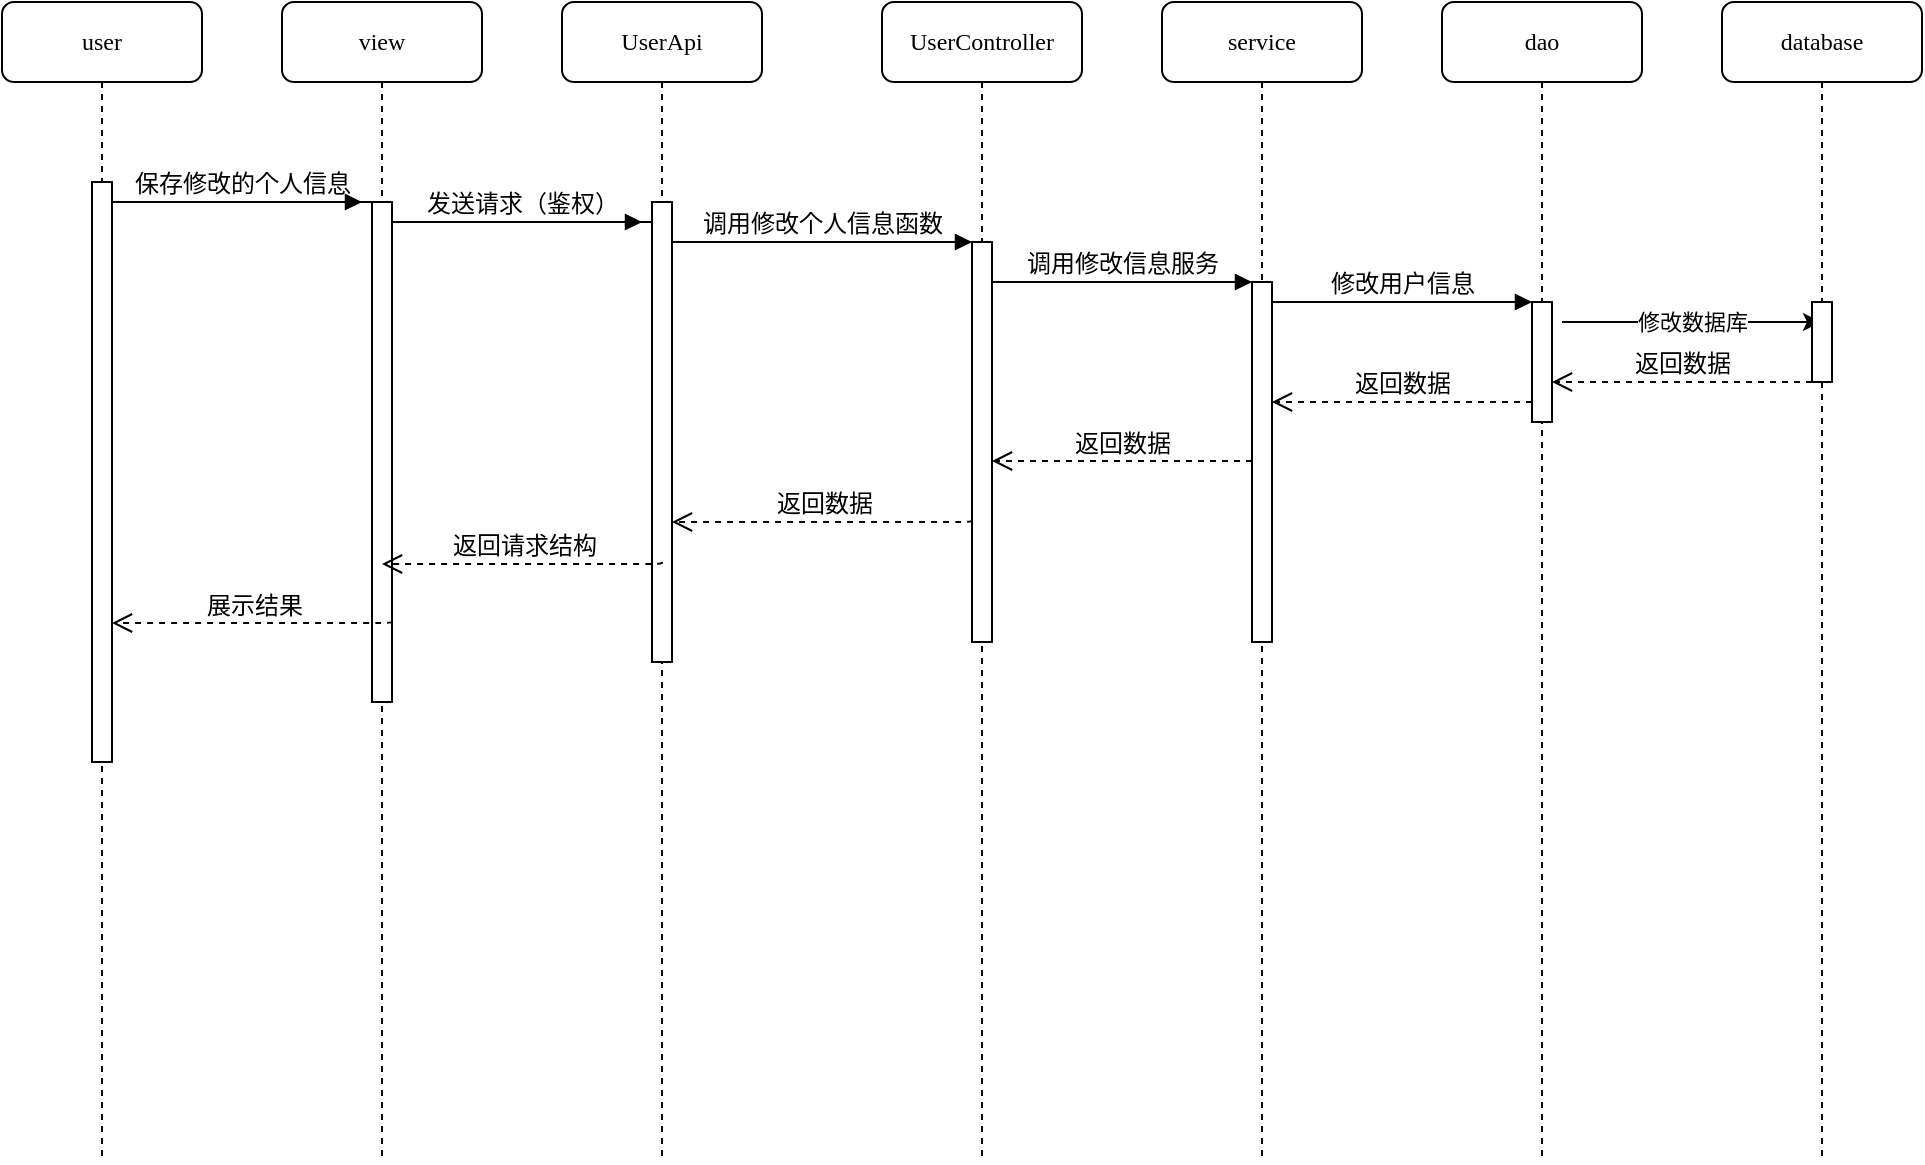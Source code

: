 <mxfile version="21.2.1" type="github">
  <diagram name="Page-1" id="13e1069c-82ec-6db2-03f1-153e76fe0fe0">
    <mxGraphModel dx="1508" dy="1131" grid="0" gridSize="10" guides="1" tooltips="1" connect="1" arrows="1" fold="1" page="0" pageScale="1" pageWidth="1100" pageHeight="850" background="none" math="0" shadow="0">
      <root>
        <mxCell id="0" />
        <mxCell id="1" parent="0" />
        <mxCell id="7baba1c4bc27f4b0-2" value="UserApi" style="shape=umlLifeline;perimeter=lifelinePerimeter;whiteSpace=wrap;html=1;container=1;collapsible=0;recursiveResize=0;outlineConnect=0;rounded=1;shadow=0;comic=0;labelBackgroundColor=none;strokeWidth=1;fontFamily=Verdana;fontSize=12;align=center;" parent="1" vertex="1">
          <mxGeometry x="240" y="80" width="100" height="580" as="geometry" />
        </mxCell>
        <mxCell id="7baba1c4bc27f4b0-10" value="" style="html=1;points=[];perimeter=orthogonalPerimeter;rounded=0;shadow=0;comic=0;labelBackgroundColor=none;strokeWidth=1;fontFamily=Verdana;fontSize=12;align=center;" parent="7baba1c4bc27f4b0-2" vertex="1">
          <mxGeometry x="45" y="100" width="10" height="230" as="geometry" />
        </mxCell>
        <mxCell id="-mmKebMZnPX7TyjY1fdx-4" value="返回数据" style="html=1;verticalAlign=bottom;endArrow=open;dashed=1;endSize=8;labelBackgroundColor=none;fontFamily=Verdana;fontSize=12;edgeStyle=elbowEdgeStyle;elbow=vertical;exitX=0;exitY=0.695;exitDx=0;exitDy=0;exitPerimeter=0;" parent="7baba1c4bc27f4b0-2" source="7baba1c4bc27f4b0-13" edge="1">
          <mxGeometry relative="1" as="geometry">
            <mxPoint x="55" y="260" as="targetPoint" />
            <Array as="points">
              <mxPoint x="160" y="260" />
            </Array>
            <mxPoint x="185" y="260" as="sourcePoint" />
          </mxGeometry>
        </mxCell>
        <mxCell id="7baba1c4bc27f4b0-3" value="UserController" style="shape=umlLifeline;perimeter=lifelinePerimeter;whiteSpace=wrap;html=1;container=1;collapsible=0;recursiveResize=0;outlineConnect=0;rounded=1;shadow=0;comic=0;labelBackgroundColor=none;strokeWidth=1;fontFamily=Verdana;fontSize=12;align=center;" parent="1" vertex="1">
          <mxGeometry x="400" y="80" width="100" height="580" as="geometry" />
        </mxCell>
        <mxCell id="7baba1c4bc27f4b0-13" value="" style="html=1;points=[];perimeter=orthogonalPerimeter;rounded=0;shadow=0;comic=0;labelBackgroundColor=none;strokeWidth=1;fontFamily=Verdana;fontSize=12;align=center;" parent="7baba1c4bc27f4b0-3" vertex="1">
          <mxGeometry x="45" y="120" width="10" height="200" as="geometry" />
        </mxCell>
        <mxCell id="-mmKebMZnPX7TyjY1fdx-5" value="返回数据" style="html=1;verticalAlign=bottom;endArrow=open;dashed=1;endSize=8;labelBackgroundColor=none;fontFamily=Verdana;fontSize=12;edgeStyle=elbowEdgeStyle;elbow=vertical;" parent="7baba1c4bc27f4b0-3" edge="1">
          <mxGeometry relative="1" as="geometry">
            <mxPoint x="55" y="229.5" as="targetPoint" />
            <Array as="points">
              <mxPoint x="160" y="229.5" />
            </Array>
            <mxPoint x="185" y="229.5" as="sourcePoint" />
          </mxGeometry>
        </mxCell>
        <mxCell id="7baba1c4bc27f4b0-4" value="service" style="shape=umlLifeline;perimeter=lifelinePerimeter;whiteSpace=wrap;html=1;container=1;collapsible=0;recursiveResize=0;outlineConnect=0;rounded=1;shadow=0;comic=0;labelBackgroundColor=none;strokeWidth=1;fontFamily=Verdana;fontSize=12;align=center;" parent="1" vertex="1">
          <mxGeometry x="540" y="80" width="100" height="580" as="geometry" />
        </mxCell>
        <mxCell id="-mmKebMZnPX7TyjY1fdx-6" value="返回数据" style="html=1;verticalAlign=bottom;endArrow=open;dashed=1;endSize=8;labelBackgroundColor=none;fontFamily=Verdana;fontSize=12;edgeStyle=elbowEdgeStyle;elbow=vertical;" parent="7baba1c4bc27f4b0-4" edge="1">
          <mxGeometry relative="1" as="geometry">
            <mxPoint x="55" y="200" as="targetPoint" />
            <Array as="points">
              <mxPoint x="160" y="200" />
            </Array>
            <mxPoint x="185" y="200" as="sourcePoint" />
          </mxGeometry>
        </mxCell>
        <mxCell id="7baba1c4bc27f4b0-5" value="dao" style="shape=umlLifeline;perimeter=lifelinePerimeter;whiteSpace=wrap;html=1;container=1;collapsible=0;recursiveResize=0;outlineConnect=0;rounded=1;shadow=0;comic=0;labelBackgroundColor=none;strokeWidth=1;fontFamily=Verdana;fontSize=12;align=center;" parent="1" vertex="1">
          <mxGeometry x="680" y="80" width="100" height="580" as="geometry" />
        </mxCell>
        <mxCell id="-mmKebMZnPX7TyjY1fdx-2" value="修改数据库" style="endArrow=classic;html=1;rounded=0;" parent="7baba1c4bc27f4b0-5" target="7baba1c4bc27f4b0-6" edge="1">
          <mxGeometry width="50" height="50" relative="1" as="geometry">
            <mxPoint x="60" y="160" as="sourcePoint" />
            <mxPoint x="110" y="110" as="targetPoint" />
          </mxGeometry>
        </mxCell>
        <mxCell id="-mmKebMZnPX7TyjY1fdx-3" value="返回数据" style="html=1;verticalAlign=bottom;endArrow=open;dashed=1;endSize=8;labelBackgroundColor=none;fontFamily=Verdana;fontSize=12;edgeStyle=elbowEdgeStyle;elbow=vertical;" parent="7baba1c4bc27f4b0-5" edge="1">
          <mxGeometry relative="1" as="geometry">
            <mxPoint x="55" y="190" as="targetPoint" />
            <Array as="points">
              <mxPoint x="160" y="190" />
            </Array>
            <mxPoint x="185" y="190" as="sourcePoint" />
          </mxGeometry>
        </mxCell>
        <mxCell id="7baba1c4bc27f4b0-6" value="database" style="shape=umlLifeline;perimeter=lifelinePerimeter;whiteSpace=wrap;html=1;container=1;collapsible=0;recursiveResize=0;outlineConnect=0;rounded=1;shadow=0;comic=0;labelBackgroundColor=none;strokeWidth=1;fontFamily=Verdana;fontSize=12;align=center;" parent="1" vertex="1">
          <mxGeometry x="820" y="80" width="100" height="580" as="geometry" />
        </mxCell>
        <mxCell id="-mmKebMZnPX7TyjY1fdx-1" value="" style="html=1;points=[];perimeter=orthogonalPerimeter;outlineConnect=0;targetShapes=umlLifeline;portConstraint=eastwest;newEdgeStyle={&quot;edgeStyle&quot;:&quot;elbowEdgeStyle&quot;,&quot;elbow&quot;:&quot;vertical&quot;,&quot;curved&quot;:0,&quot;rounded&quot;:0};" parent="7baba1c4bc27f4b0-6" vertex="1">
          <mxGeometry x="45" y="150" width="10" height="40" as="geometry" />
        </mxCell>
        <mxCell id="7baba1c4bc27f4b0-8" value="view" style="shape=umlLifeline;perimeter=lifelinePerimeter;whiteSpace=wrap;html=1;container=1;collapsible=0;recursiveResize=0;outlineConnect=0;rounded=1;shadow=0;comic=0;labelBackgroundColor=none;strokeWidth=1;fontFamily=Verdana;fontSize=12;align=center;" parent="1" vertex="1">
          <mxGeometry x="100" y="80" width="100" height="580" as="geometry" />
        </mxCell>
        <mxCell id="7baba1c4bc27f4b0-9" value="" style="html=1;points=[];perimeter=orthogonalPerimeter;rounded=0;shadow=0;comic=0;labelBackgroundColor=none;strokeWidth=1;fontFamily=Verdana;fontSize=12;align=center;" parent="7baba1c4bc27f4b0-8" vertex="1">
          <mxGeometry x="45" y="100" width="10" height="250" as="geometry" />
        </mxCell>
        <mxCell id="-mmKebMZnPX7TyjY1fdx-9" value="发送请求（鉴权）" style="html=1;verticalAlign=bottom;endArrow=block;labelBackgroundColor=none;fontFamily=Verdana;fontSize=12;edgeStyle=elbowEdgeStyle;elbow=vertical;" parent="7baba1c4bc27f4b0-8" edge="1">
          <mxGeometry x="0.547" relative="1" as="geometry">
            <mxPoint x="185" y="110" as="sourcePoint" />
            <mxPoint x="180" y="110" as="targetPoint" />
            <Array as="points">
              <mxPoint x="50" y="110" />
            </Array>
            <mxPoint as="offset" />
          </mxGeometry>
        </mxCell>
        <mxCell id="-mmKebMZnPX7TyjY1fdx-10" value="返回请求结构" style="html=1;verticalAlign=bottom;endArrow=open;dashed=1;endSize=8;labelBackgroundColor=none;fontFamily=Verdana;fontSize=12;edgeStyle=elbowEdgeStyle;elbow=vertical;exitX=0;exitY=0.695;exitDx=0;exitDy=0;exitPerimeter=0;" parent="7baba1c4bc27f4b0-8" edge="1">
          <mxGeometry relative="1" as="geometry">
            <mxPoint x="50" y="281" as="targetPoint" />
            <Array as="points">
              <mxPoint x="145" y="281" />
            </Array>
            <mxPoint x="190" y="280" as="sourcePoint" />
          </mxGeometry>
        </mxCell>
        <mxCell id="7baba1c4bc27f4b0-16" value="" style="html=1;points=[];perimeter=orthogonalPerimeter;rounded=0;shadow=0;comic=0;labelBackgroundColor=none;strokeWidth=1;fontFamily=Verdana;fontSize=12;align=center;" parent="1" vertex="1">
          <mxGeometry x="585" y="220" width="10" height="180" as="geometry" />
        </mxCell>
        <mxCell id="7baba1c4bc27f4b0-17" value="调用修改信息服务" style="html=1;verticalAlign=bottom;endArrow=block;labelBackgroundColor=none;fontFamily=Verdana;fontSize=12;edgeStyle=elbowEdgeStyle;elbow=vertical;" parent="1" source="7baba1c4bc27f4b0-13" target="7baba1c4bc27f4b0-16" edge="1">
          <mxGeometry relative="1" as="geometry">
            <mxPoint x="510" y="220" as="sourcePoint" />
            <Array as="points">
              <mxPoint x="460" y="220" />
            </Array>
          </mxGeometry>
        </mxCell>
        <mxCell id="7baba1c4bc27f4b0-19" value="" style="html=1;points=[];perimeter=orthogonalPerimeter;rounded=0;shadow=0;comic=0;labelBackgroundColor=none;strokeWidth=1;fontFamily=Verdana;fontSize=12;align=center;" parent="1" vertex="1">
          <mxGeometry x="725" y="230" width="10" height="60" as="geometry" />
        </mxCell>
        <mxCell id="7baba1c4bc27f4b0-20" value="修改用户信息" style="html=1;verticalAlign=bottom;endArrow=block;entryX=0;entryY=0;labelBackgroundColor=none;fontFamily=Verdana;fontSize=12;edgeStyle=elbowEdgeStyle;elbow=vertical;" parent="1" source="7baba1c4bc27f4b0-16" target="7baba1c4bc27f4b0-19" edge="1">
          <mxGeometry relative="1" as="geometry">
            <mxPoint x="650" y="230" as="sourcePoint" />
          </mxGeometry>
        </mxCell>
        <mxCell id="7baba1c4bc27f4b0-11" value="保存修改的个人信息" style="html=1;verticalAlign=bottom;endArrow=block;labelBackgroundColor=none;fontFamily=Verdana;fontSize=12;edgeStyle=elbowEdgeStyle;elbow=vertical;" parent="1" source="7baba1c4bc27f4b0-9" edge="1">
          <mxGeometry x="0.547" relative="1" as="geometry">
            <mxPoint x="220" y="190" as="sourcePoint" />
            <mxPoint x="140" y="180" as="targetPoint" />
            <Array as="points">
              <mxPoint x="10" y="180" />
            </Array>
            <mxPoint as="offset" />
          </mxGeometry>
        </mxCell>
        <mxCell id="7baba1c4bc27f4b0-14" value="调用修改个人信息函数" style="html=1;verticalAlign=bottom;endArrow=block;entryX=0;entryY=0;labelBackgroundColor=none;fontFamily=Verdana;fontSize=12;edgeStyle=elbowEdgeStyle;elbow=vertical;" parent="1" source="7baba1c4bc27f4b0-10" target="7baba1c4bc27f4b0-13" edge="1">
          <mxGeometry relative="1" as="geometry">
            <mxPoint x="370" y="200" as="sourcePoint" />
          </mxGeometry>
        </mxCell>
        <mxCell id="-mmKebMZnPX7TyjY1fdx-7" value="user" style="shape=umlLifeline;perimeter=lifelinePerimeter;whiteSpace=wrap;html=1;container=1;collapsible=0;recursiveResize=0;outlineConnect=0;rounded=1;shadow=0;comic=0;labelBackgroundColor=none;strokeWidth=1;fontFamily=Verdana;fontSize=12;align=center;" parent="1" vertex="1">
          <mxGeometry x="-40" y="80" width="100" height="580" as="geometry" />
        </mxCell>
        <mxCell id="-mmKebMZnPX7TyjY1fdx-8" value="" style="html=1;points=[];perimeter=orthogonalPerimeter;rounded=0;shadow=0;comic=0;labelBackgroundColor=none;strokeWidth=1;fontFamily=Verdana;fontSize=12;align=center;" parent="-mmKebMZnPX7TyjY1fdx-7" vertex="1">
          <mxGeometry x="45" y="90" width="10" height="290" as="geometry" />
        </mxCell>
        <mxCell id="-mmKebMZnPX7TyjY1fdx-11" value="展示结果" style="html=1;verticalAlign=bottom;endArrow=open;dashed=1;endSize=8;labelBackgroundColor=none;fontFamily=Verdana;fontSize=12;edgeStyle=elbowEdgeStyle;elbow=vertical;exitX=0;exitY=0.695;exitDx=0;exitDy=0;exitPerimeter=0;" parent="-mmKebMZnPX7TyjY1fdx-7" edge="1">
          <mxGeometry relative="1" as="geometry">
            <mxPoint x="55" y="310.5" as="targetPoint" />
            <Array as="points">
              <mxPoint x="150" y="310.5" />
            </Array>
            <mxPoint x="195" y="309.5" as="sourcePoint" />
          </mxGeometry>
        </mxCell>
      </root>
    </mxGraphModel>
  </diagram>
</mxfile>
